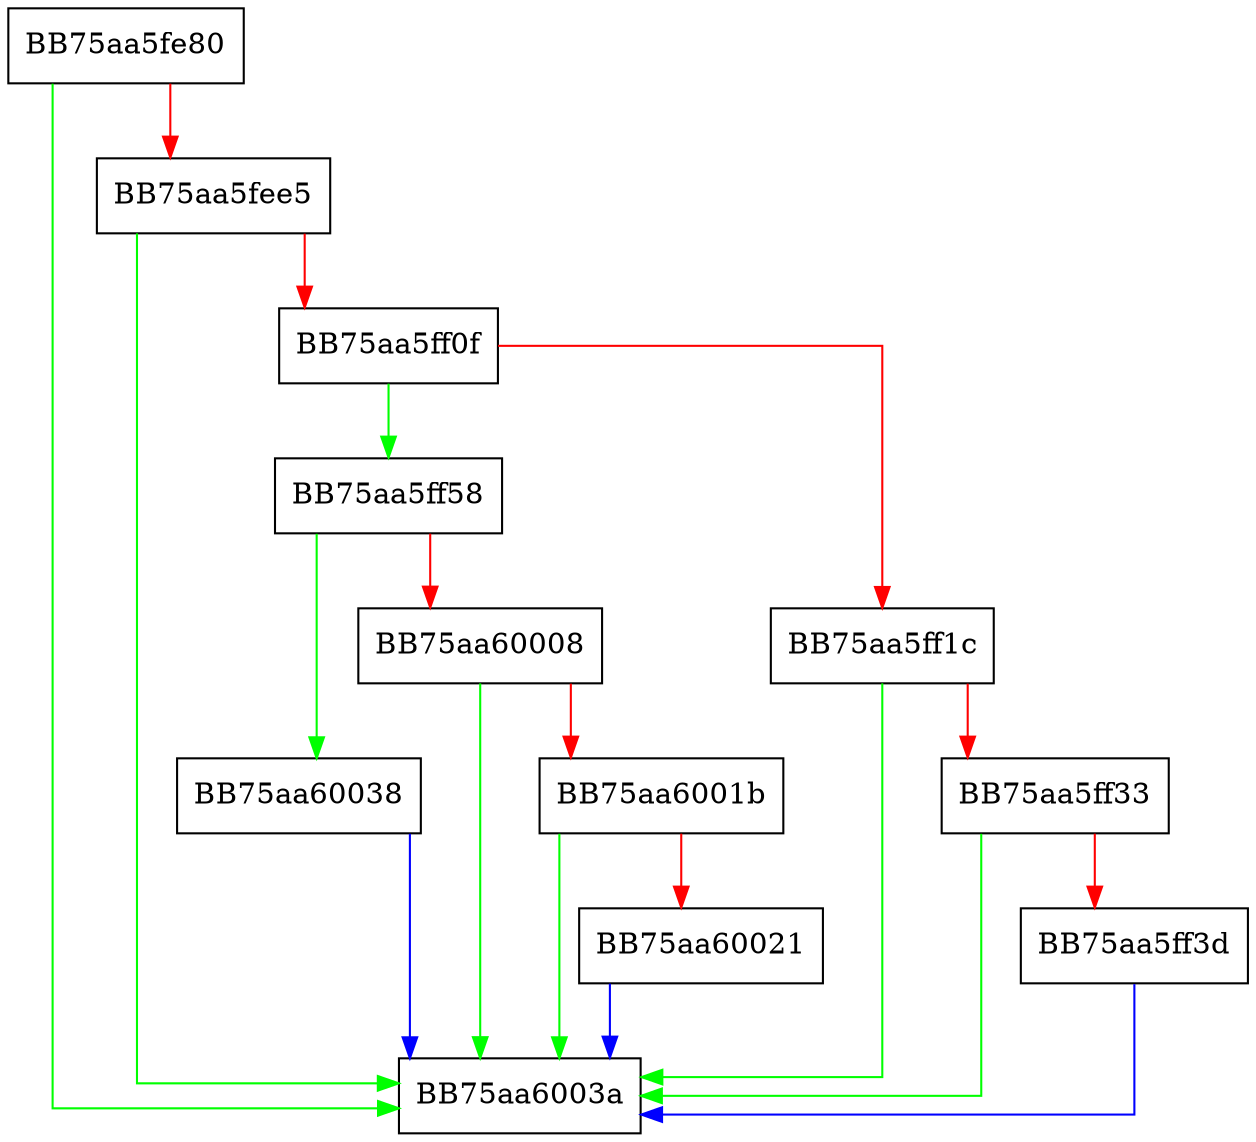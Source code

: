 digraph LzmaDecompress {
  node [shape="box"];
  graph [splines=ortho];
  BB75aa5fe80 -> BB75aa6003a [color="green"];
  BB75aa5fe80 -> BB75aa5fee5 [color="red"];
  BB75aa5fee5 -> BB75aa6003a [color="green"];
  BB75aa5fee5 -> BB75aa5ff0f [color="red"];
  BB75aa5ff0f -> BB75aa5ff58 [color="green"];
  BB75aa5ff0f -> BB75aa5ff1c [color="red"];
  BB75aa5ff1c -> BB75aa6003a [color="green"];
  BB75aa5ff1c -> BB75aa5ff33 [color="red"];
  BB75aa5ff33 -> BB75aa6003a [color="green"];
  BB75aa5ff33 -> BB75aa5ff3d [color="red"];
  BB75aa5ff3d -> BB75aa6003a [color="blue"];
  BB75aa5ff58 -> BB75aa60038 [color="green"];
  BB75aa5ff58 -> BB75aa60008 [color="red"];
  BB75aa60008 -> BB75aa6003a [color="green"];
  BB75aa60008 -> BB75aa6001b [color="red"];
  BB75aa6001b -> BB75aa6003a [color="green"];
  BB75aa6001b -> BB75aa60021 [color="red"];
  BB75aa60021 -> BB75aa6003a [color="blue"];
  BB75aa60038 -> BB75aa6003a [color="blue"];
}